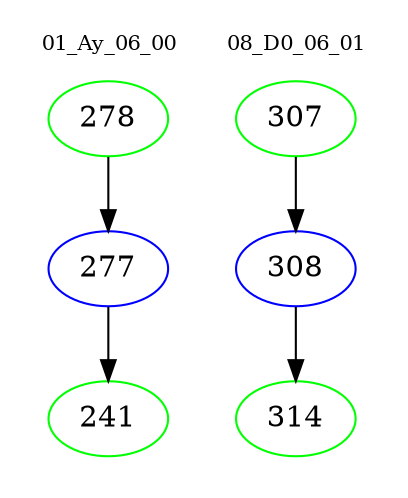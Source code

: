 digraph{
subgraph cluster_0 {
color = white
label = "01_Ay_06_00";
fontsize=10;
T0_278 [label="278", color="green"]
T0_278 -> T0_277 [color="black"]
T0_277 [label="277", color="blue"]
T0_277 -> T0_241 [color="black"]
T0_241 [label="241", color="green"]
}
subgraph cluster_1 {
color = white
label = "08_D0_06_01";
fontsize=10;
T1_307 [label="307", color="green"]
T1_307 -> T1_308 [color="black"]
T1_308 [label="308", color="blue"]
T1_308 -> T1_314 [color="black"]
T1_314 [label="314", color="green"]
}
}
